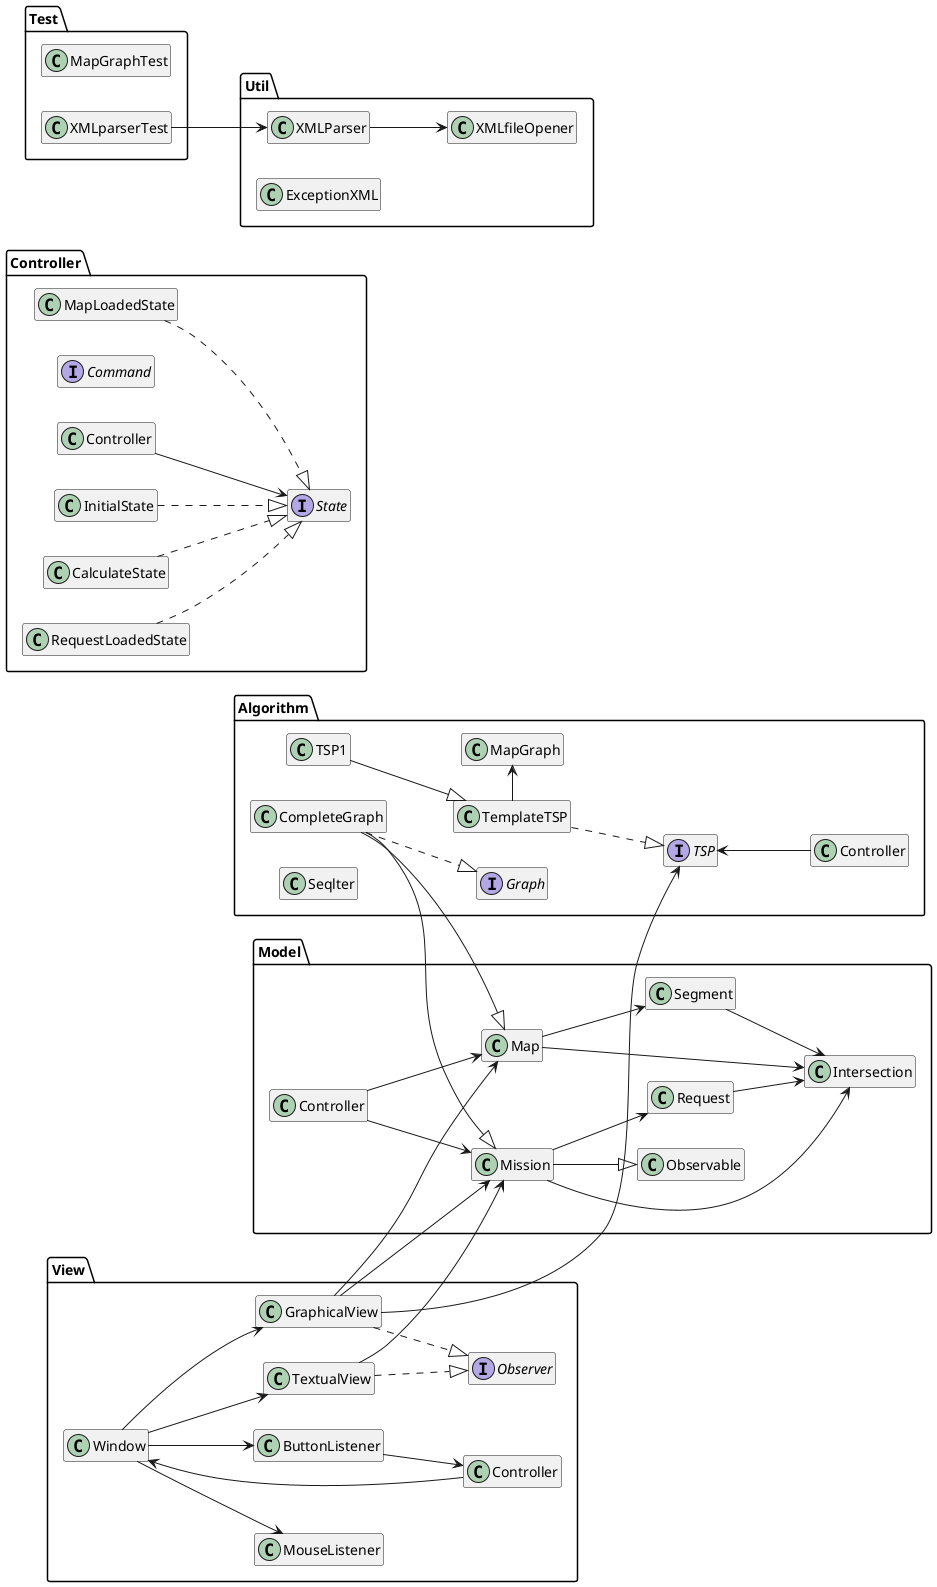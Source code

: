 @startuml

hide members
left to right direction
Package Controller{
    class Controller

    interface Command
    class InitialState
    class CalculateState
    class MapLoadedState
    class RequestLoadedState

    interface State
    Controller --> State
    InitialState ..|> State
    CalculateState ..|> State
    MapLoadedState ..|> State
    RequestLoadedState ..|> State
}
Package Util{
    class XMLParser
    class XMLfileOpener
    class ExceptionXML

    XMLParser --> XMLfileOpener

}
Package Algorithm{
    interface TSP
    class TSP1
    class TemplateTSP
    interface Graph
    class CompleteGraph
    class MapGraph
    class Seqlter



    TemplateTSP -> MapGraph
    Controller -up-> TSP
    TSP1 --|> TemplateTSP
    TemplateTSP ..|> TSP
    CompleteGraph..|> Graph

}
Package Model{
    class Intersection
    class Map
    class Mission
    class Request
    class Segment
    class Observable

    CompleteGraph --|> Mission
    CompleteGraph --|> Map
    Mission --|> Observable

    Map --> Intersection
    Map --> Segment
    Controller --> Map

    Controller --> Mission
    Mission --> Intersection
    Mission --> Request

    Request --> Intersection
    Segment --> Intersection

}
Package Test{
    class MapGraphTest
    class XMLparserTest

    XMLparserTest --> XMLParser
}
Package View{
    class Window
    class TextualView
    class GraphicalView
    class ButtonListener
    class MouseListener
    interface Observer

    TextualView ..|> Observer
    GraphicalView ..|> Observer

    Controller --> Window
    Window --> TextualView
    Window --> GraphicalView
    Window --> ButtonListener
    Window --> MouseListener

    TextualView --> Mission

    GraphicalView --> Map
    GraphicalView --> Mission
    GraphicalView --> TSP

    ButtonListener --> Controller

}




@enduml